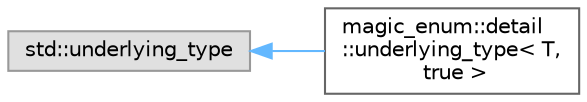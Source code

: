 digraph "クラス階層図"
{
 // LATEX_PDF_SIZE
  bgcolor="transparent";
  edge [fontname=Helvetica,fontsize=10,labelfontname=Helvetica,labelfontsize=10];
  node [fontname=Helvetica,fontsize=10,shape=box,height=0.2,width=0.4];
  rankdir="LR";
  Node0 [id="Node000000",label="std::underlying_type",height=0.2,width=0.4,color="grey60", fillcolor="#E0E0E0", style="filled",tooltip=" "];
  Node0 -> Node1 [id="edge39_Node000000_Node000001",dir="back",color="steelblue1",style="solid",tooltip=" "];
  Node1 [id="Node000001",label="magic_enum::detail\l::underlying_type\< T,\l true \>",height=0.2,width=0.4,color="grey40", fillcolor="white", style="filled",URL="$structmagic__enum_1_1detail_1_1underlying__type_3_01_t_00_01true_01_4.html",tooltip=" "];
}
